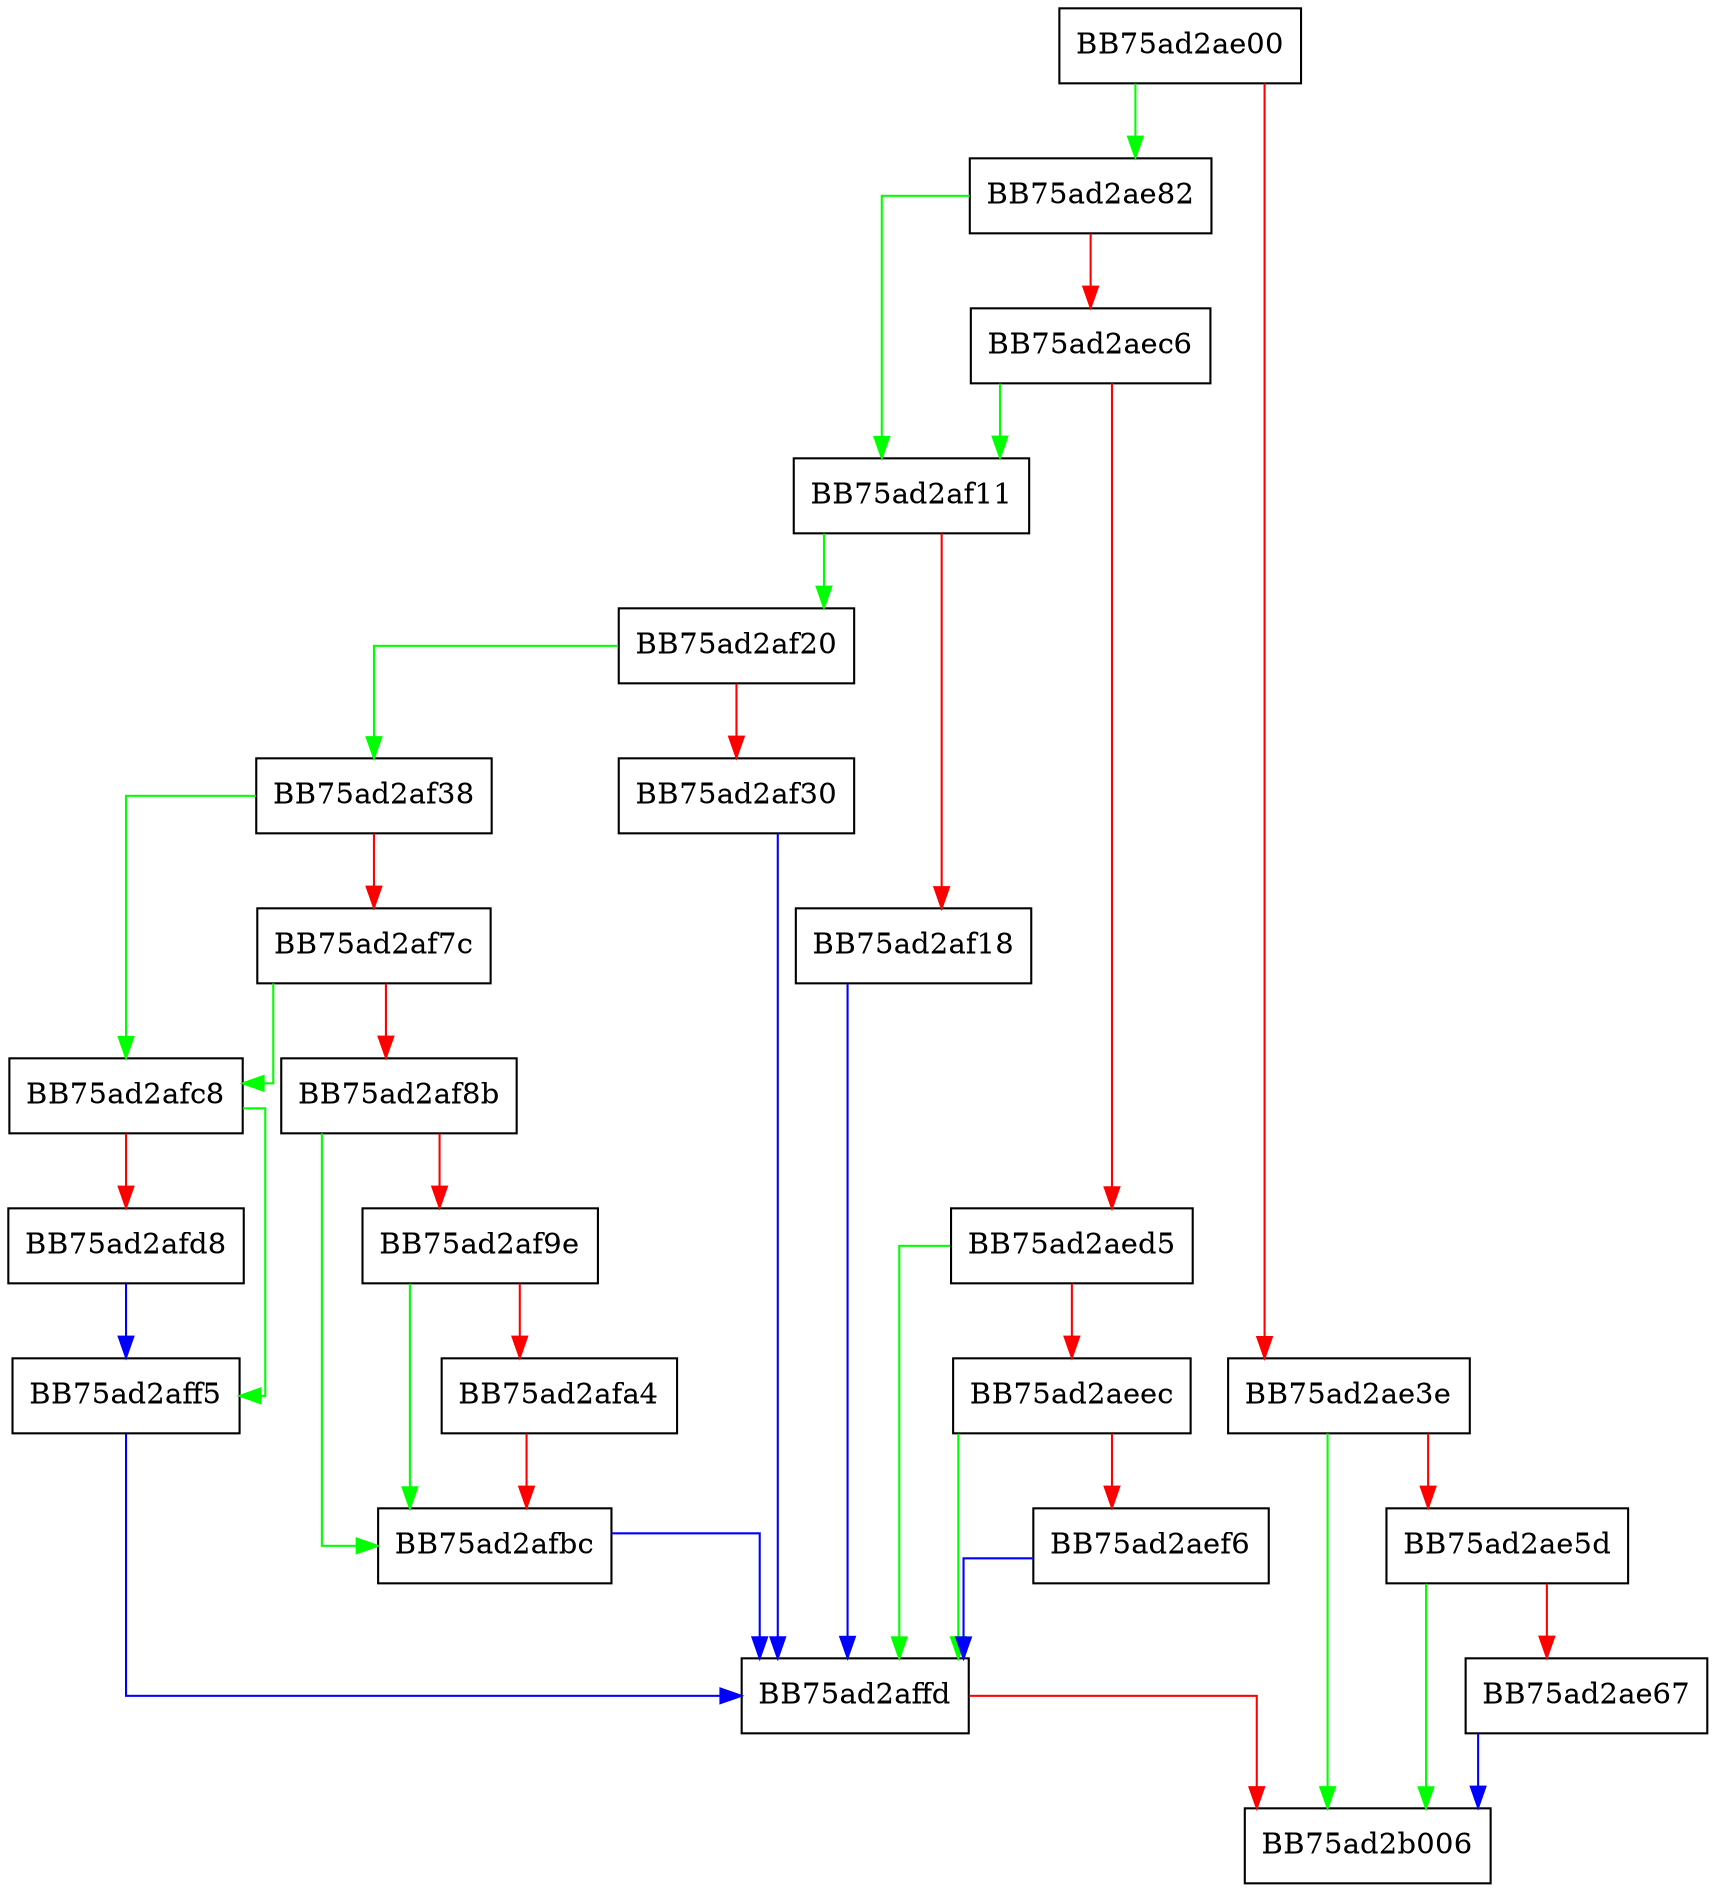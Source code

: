 digraph SysIoEnumerateServices {
  node [shape="box"];
  graph [splines=ortho];
  BB75ad2ae00 -> BB75ad2ae82 [color="green"];
  BB75ad2ae00 -> BB75ad2ae3e [color="red"];
  BB75ad2ae3e -> BB75ad2b006 [color="green"];
  BB75ad2ae3e -> BB75ad2ae5d [color="red"];
  BB75ad2ae5d -> BB75ad2b006 [color="green"];
  BB75ad2ae5d -> BB75ad2ae67 [color="red"];
  BB75ad2ae67 -> BB75ad2b006 [color="blue"];
  BB75ad2ae82 -> BB75ad2af11 [color="green"];
  BB75ad2ae82 -> BB75ad2aec6 [color="red"];
  BB75ad2aec6 -> BB75ad2af11 [color="green"];
  BB75ad2aec6 -> BB75ad2aed5 [color="red"];
  BB75ad2aed5 -> BB75ad2affd [color="green"];
  BB75ad2aed5 -> BB75ad2aeec [color="red"];
  BB75ad2aeec -> BB75ad2affd [color="green"];
  BB75ad2aeec -> BB75ad2aef6 [color="red"];
  BB75ad2aef6 -> BB75ad2affd [color="blue"];
  BB75ad2af11 -> BB75ad2af20 [color="green"];
  BB75ad2af11 -> BB75ad2af18 [color="red"];
  BB75ad2af18 -> BB75ad2affd [color="blue"];
  BB75ad2af20 -> BB75ad2af38 [color="green"];
  BB75ad2af20 -> BB75ad2af30 [color="red"];
  BB75ad2af30 -> BB75ad2affd [color="blue"];
  BB75ad2af38 -> BB75ad2afc8 [color="green"];
  BB75ad2af38 -> BB75ad2af7c [color="red"];
  BB75ad2af7c -> BB75ad2afc8 [color="green"];
  BB75ad2af7c -> BB75ad2af8b [color="red"];
  BB75ad2af8b -> BB75ad2afbc [color="green"];
  BB75ad2af8b -> BB75ad2af9e [color="red"];
  BB75ad2af9e -> BB75ad2afbc [color="green"];
  BB75ad2af9e -> BB75ad2afa4 [color="red"];
  BB75ad2afa4 -> BB75ad2afbc [color="red"];
  BB75ad2afbc -> BB75ad2affd [color="blue"];
  BB75ad2afc8 -> BB75ad2aff5 [color="green"];
  BB75ad2afc8 -> BB75ad2afd8 [color="red"];
  BB75ad2afd8 -> BB75ad2aff5 [color="blue"];
  BB75ad2aff5 -> BB75ad2affd [color="blue"];
  BB75ad2affd -> BB75ad2b006 [color="red"];
}
